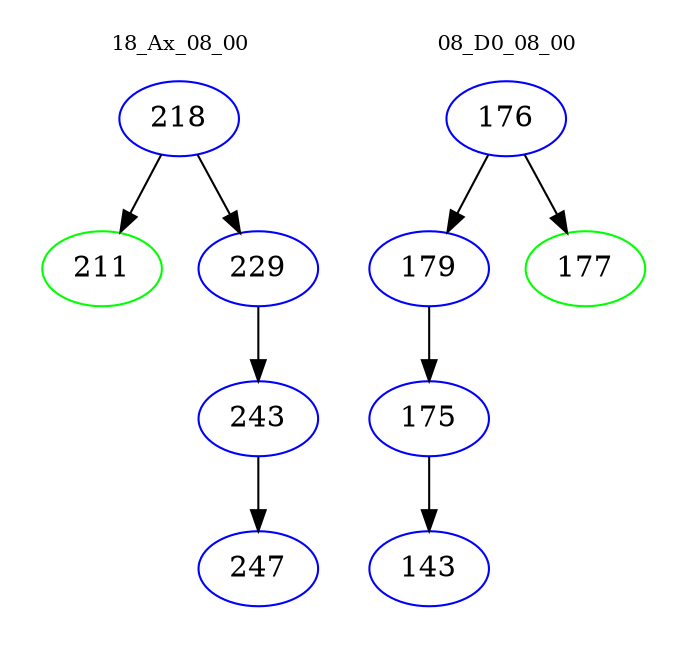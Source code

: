 digraph{
subgraph cluster_0 {
color = white
label = "18_Ax_08_00";
fontsize=10;
T0_218 [label="218", color="blue"]
T0_218 -> T0_211 [color="black"]
T0_211 [label="211", color="green"]
T0_218 -> T0_229 [color="black"]
T0_229 [label="229", color="blue"]
T0_229 -> T0_243 [color="black"]
T0_243 [label="243", color="blue"]
T0_243 -> T0_247 [color="black"]
T0_247 [label="247", color="blue"]
}
subgraph cluster_1 {
color = white
label = "08_D0_08_00";
fontsize=10;
T1_176 [label="176", color="blue"]
T1_176 -> T1_179 [color="black"]
T1_179 [label="179", color="blue"]
T1_179 -> T1_175 [color="black"]
T1_175 [label="175", color="blue"]
T1_175 -> T1_143 [color="black"]
T1_143 [label="143", color="blue"]
T1_176 -> T1_177 [color="black"]
T1_177 [label="177", color="green"]
}
}
